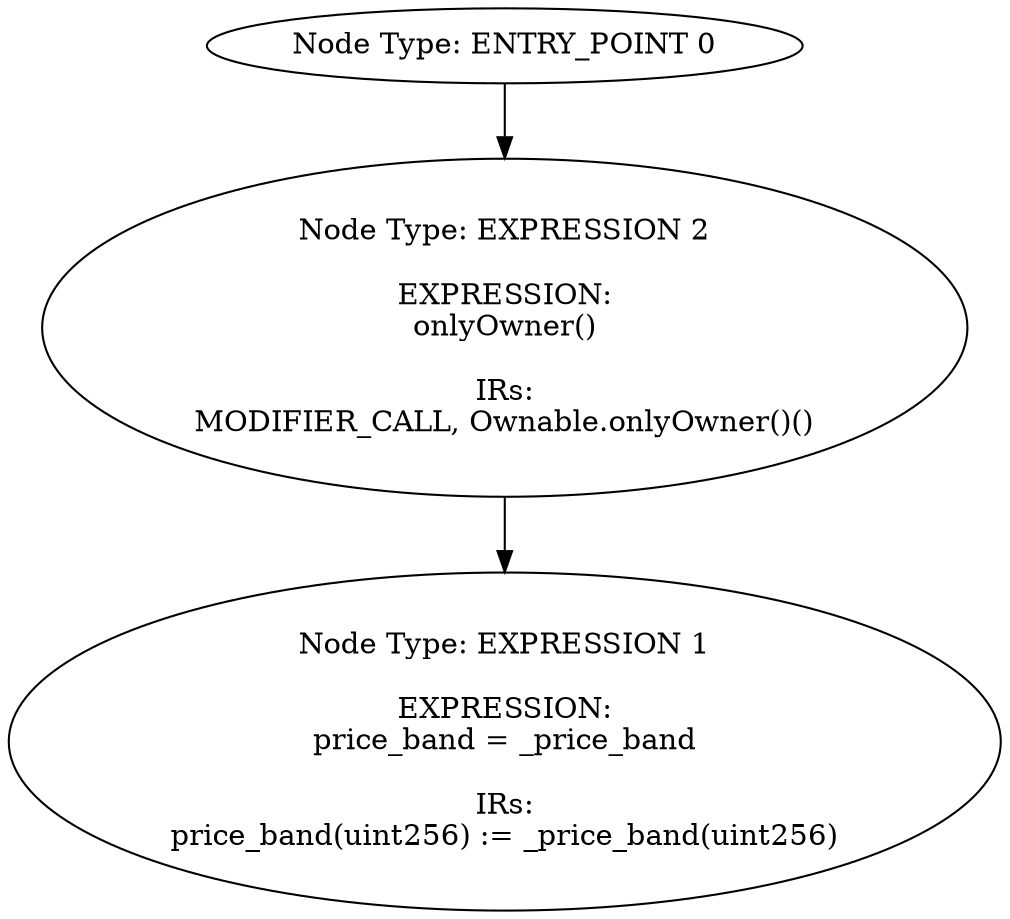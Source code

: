 digraph{
0[label="Node Type: ENTRY_POINT 0
"];
0->2;
1[label="Node Type: EXPRESSION 1

EXPRESSION:
price_band = _price_band

IRs:
price_band(uint256) := _price_band(uint256)"];
2[label="Node Type: EXPRESSION 2

EXPRESSION:
onlyOwner()

IRs:
MODIFIER_CALL, Ownable.onlyOwner()()"];
2->1;
}
